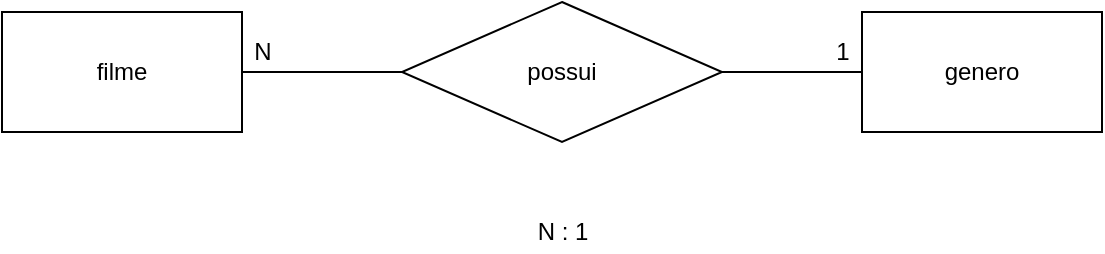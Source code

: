 <mxfile version="14.9.3" type="device" pages="2"><diagram id="Yp5NRbtP6PyXGv4gOFCW" name="concentual"><mxGraphModel dx="692" dy="386" grid="1" gridSize="10" guides="1" tooltips="1" connect="1" arrows="1" fold="1" page="1" pageScale="1" pageWidth="827" pageHeight="1169" math="0" shadow="0"><root><mxCell id="0"/><mxCell id="1" parent="0"/><mxCell id="xh73J--mebjZSwslj-GM-4" style="edgeStyle=orthogonalEdgeStyle;rounded=0;orthogonalLoop=1;jettySize=auto;html=1;entryX=0;entryY=0.5;entryDx=0;entryDy=0;endArrow=none;endFill=0;" edge="1" parent="1" source="xh73J--mebjZSwslj-GM-1" target="xh73J--mebjZSwslj-GM-2"><mxGeometry relative="1" as="geometry"/></mxCell><mxCell id="xh73J--mebjZSwslj-GM-1" value="filme" style="rounded=0;whiteSpace=wrap;html=1;" vertex="1" parent="1"><mxGeometry x="200" y="120" width="120" height="60" as="geometry"/></mxCell><mxCell id="xh73J--mebjZSwslj-GM-5" style="edgeStyle=orthogonalEdgeStyle;rounded=0;orthogonalLoop=1;jettySize=auto;html=1;entryX=0;entryY=0.5;entryDx=0;entryDy=0;endArrow=none;endFill=0;strokeColor=#000000;" edge="1" parent="1" source="xh73J--mebjZSwslj-GM-2" target="xh73J--mebjZSwslj-GM-3"><mxGeometry relative="1" as="geometry"/></mxCell><mxCell id="xh73J--mebjZSwslj-GM-2" value="possui" style="rhombus;whiteSpace=wrap;html=1;" vertex="1" parent="1"><mxGeometry x="400" y="115" width="160" height="70" as="geometry"/></mxCell><mxCell id="xh73J--mebjZSwslj-GM-3" value="genero" style="rounded=0;whiteSpace=wrap;html=1;" vertex="1" parent="1"><mxGeometry x="630" y="120" width="120" height="60" as="geometry"/></mxCell><mxCell id="xh73J--mebjZSwslj-GM-6" value="N" style="text;html=1;align=center;verticalAlign=middle;resizable=0;points=[];autosize=1;strokeColor=none;" vertex="1" parent="1"><mxGeometry x="320" y="130" width="20" height="20" as="geometry"/></mxCell><mxCell id="xh73J--mebjZSwslj-GM-7" value="1" style="text;html=1;align=center;verticalAlign=middle;resizable=0;points=[];autosize=1;strokeColor=none;" vertex="1" parent="1"><mxGeometry x="610" y="130" width="20" height="20" as="geometry"/></mxCell><mxCell id="xh73J--mebjZSwslj-GM-8" value="N : 1" style="text;html=1;align=center;verticalAlign=middle;resizable=0;points=[];autosize=1;strokeColor=none;" vertex="1" parent="1"><mxGeometry x="460" y="220" width="40" height="20" as="geometry"/></mxCell></root></mxGraphModel></diagram><diagram id="MLIf7rRIOLqhxuCrfhM1" name="fisico"><mxGraphModel dx="692" dy="386" grid="1" gridSize="10" guides="1" tooltips="1" connect="1" arrows="1" fold="1" page="1" pageScale="1" pageWidth="827" pageHeight="1169" math="0" shadow="0"><root><mxCell id="GOAyta6PeQ0TzP4oajWX-0"/><mxCell id="GOAyta6PeQ0TzP4oajWX-1" parent="GOAyta6PeQ0TzP4oajWX-0"/><mxCell id="unHUC7lZSyp7wAE9Q0rb-0" value="filme" style="shape=table;startSize=30;container=1;collapsible=1;childLayout=tableLayout;fixedRows=1;rowLines=0;fontStyle=1;align=center;resizeLast=1;" vertex="1" parent="GOAyta6PeQ0TzP4oajWX-1"><mxGeometry x="510" y="40" width="180" height="100" as="geometry"/></mxCell><mxCell id="unHUC7lZSyp7wAE9Q0rb-1" value="" style="shape=partialRectangle;collapsible=0;dropTarget=0;pointerEvents=0;fillColor=none;top=0;left=0;bottom=1;right=0;points=[[0,0.5],[1,0.5]];portConstraint=eastwest;" vertex="1" parent="unHUC7lZSyp7wAE9Q0rb-0"><mxGeometry y="30" width="180" height="30" as="geometry"/></mxCell><mxCell id="unHUC7lZSyp7wAE9Q0rb-2" value="PK" style="shape=partialRectangle;connectable=0;fillColor=none;top=0;left=0;bottom=0;right=0;fontStyle=1;overflow=hidden;" vertex="1" parent="unHUC7lZSyp7wAE9Q0rb-1"><mxGeometry width="30" height="30" as="geometry"/></mxCell><mxCell id="unHUC7lZSyp7wAE9Q0rb-3" value="idGenero" style="shape=partialRectangle;connectable=0;fillColor=none;top=0;left=0;bottom=0;right=0;align=left;spacingLeft=6;fontStyle=5;overflow=hidden;" vertex="1" parent="unHUC7lZSyp7wAE9Q0rb-1"><mxGeometry x="30" width="150" height="30" as="geometry"/></mxCell><mxCell id="unHUC7lZSyp7wAE9Q0rb-4" value="" style="shape=partialRectangle;collapsible=0;dropTarget=0;pointerEvents=0;fillColor=none;top=0;left=0;bottom=0;right=0;points=[[0,0.5],[1,0.5]];portConstraint=eastwest;" vertex="1" parent="unHUC7lZSyp7wAE9Q0rb-0"><mxGeometry y="60" width="180" height="30" as="geometry"/></mxCell><mxCell id="unHUC7lZSyp7wAE9Q0rb-5" value="" style="shape=partialRectangle;connectable=0;fillColor=none;top=0;left=0;bottom=0;right=0;editable=1;overflow=hidden;" vertex="1" parent="unHUC7lZSyp7wAE9Q0rb-4"><mxGeometry width="30" height="30" as="geometry"/></mxCell><mxCell id="unHUC7lZSyp7wAE9Q0rb-6" value="nomeGenero" style="shape=partialRectangle;connectable=0;fillColor=none;top=0;left=0;bottom=0;right=0;align=left;spacingLeft=6;overflow=hidden;" vertex="1" parent="unHUC7lZSyp7wAE9Q0rb-4"><mxGeometry x="30" width="150" height="30" as="geometry"/></mxCell><mxCell id="unHUC7lZSyp7wAE9Q0rb-13" value="Table" style="shape=table;startSize=30;container=1;collapsible=1;childLayout=tableLayout;fixedRows=1;rowLines=0;fontStyle=1;align=center;resizeLast=1;" vertex="1" parent="GOAyta6PeQ0TzP4oajWX-1"><mxGeometry x="160" y="40" width="180" height="130" as="geometry"/></mxCell><mxCell id="unHUC7lZSyp7wAE9Q0rb-14" value="" style="shape=partialRectangle;collapsible=0;dropTarget=0;pointerEvents=0;fillColor=none;top=0;left=0;bottom=0;right=0;points=[[0,0.5],[1,0.5]];portConstraint=eastwest;" vertex="1" parent="unHUC7lZSyp7wAE9Q0rb-13"><mxGeometry y="30" width="180" height="30" as="geometry"/></mxCell><mxCell id="unHUC7lZSyp7wAE9Q0rb-15" value="PK" style="shape=partialRectangle;connectable=0;fillColor=none;top=0;left=0;bottom=0;right=0;fontStyle=1;overflow=hidden;" vertex="1" parent="unHUC7lZSyp7wAE9Q0rb-14"><mxGeometry width="60" height="30" as="geometry"/></mxCell><mxCell id="unHUC7lZSyp7wAE9Q0rb-16" value="idFilme" style="shape=partialRectangle;connectable=0;fillColor=none;top=0;left=0;bottom=0;right=0;align=left;spacingLeft=6;fontStyle=5;overflow=hidden;" vertex="1" parent="unHUC7lZSyp7wAE9Q0rb-14"><mxGeometry x="60" width="120" height="30" as="geometry"/></mxCell><mxCell id="unHUC7lZSyp7wAE9Q0rb-17" value="" style="shape=partialRectangle;collapsible=0;dropTarget=0;pointerEvents=0;fillColor=none;top=0;left=0;bottom=1;right=0;points=[[0,0.5],[1,0.5]];portConstraint=eastwest;" vertex="1" parent="unHUC7lZSyp7wAE9Q0rb-13"><mxGeometry y="60" width="180" height="30" as="geometry"/></mxCell><mxCell id="unHUC7lZSyp7wAE9Q0rb-18" value="FK" style="shape=partialRectangle;connectable=0;fillColor=none;top=0;left=0;bottom=0;right=0;fontStyle=1;overflow=hidden;" vertex="1" parent="unHUC7lZSyp7wAE9Q0rb-17"><mxGeometry width="60" height="30" as="geometry"/></mxCell><mxCell id="unHUC7lZSyp7wAE9Q0rb-19" value="idGenero" style="shape=partialRectangle;connectable=0;fillColor=none;top=0;left=0;bottom=0;right=0;align=left;spacingLeft=6;fontStyle=5;overflow=hidden;" vertex="1" parent="unHUC7lZSyp7wAE9Q0rb-17"><mxGeometry x="60" width="120" height="30" as="geometry"/></mxCell><mxCell id="unHUC7lZSyp7wAE9Q0rb-20" value="" style="shape=partialRectangle;collapsible=0;dropTarget=0;pointerEvents=0;fillColor=none;top=0;left=0;bottom=0;right=0;points=[[0,0.5],[1,0.5]];portConstraint=eastwest;" vertex="1" parent="unHUC7lZSyp7wAE9Q0rb-13"><mxGeometry y="90" width="180" height="30" as="geometry"/></mxCell><mxCell id="unHUC7lZSyp7wAE9Q0rb-21" value="" style="shape=partialRectangle;connectable=0;fillColor=none;top=0;left=0;bottom=0;right=0;editable=1;overflow=hidden;" vertex="1" parent="unHUC7lZSyp7wAE9Q0rb-20"><mxGeometry width="60" height="30" as="geometry"/></mxCell><mxCell id="unHUC7lZSyp7wAE9Q0rb-22" value="tituloFilme" style="shape=partialRectangle;connectable=0;fillColor=none;top=0;left=0;bottom=0;right=0;align=left;spacingLeft=6;overflow=hidden;" vertex="1" parent="unHUC7lZSyp7wAE9Q0rb-20"><mxGeometry x="60" width="120" height="30" as="geometry"/></mxCell><mxCell id="unHUC7lZSyp7wAE9Q0rb-26" value="" style="edgeStyle=entityRelationEdgeStyle;fontSize=12;html=1;endArrow=ERoneToMany;strokeColor=#000000;exitX=0;exitY=0.5;exitDx=0;exitDy=0;entryX=1;entryY=0.5;entryDx=0;entryDy=0;" edge="1" parent="GOAyta6PeQ0TzP4oajWX-1" source="unHUC7lZSyp7wAE9Q0rb-1" target="unHUC7lZSyp7wAE9Q0rb-17"><mxGeometry width="100" height="100" relative="1" as="geometry"><mxPoint x="360" y="220" as="sourcePoint"/><mxPoint x="460" y="120" as="targetPoint"/></mxGeometry></mxCell></root></mxGraphModel></diagram></mxfile>